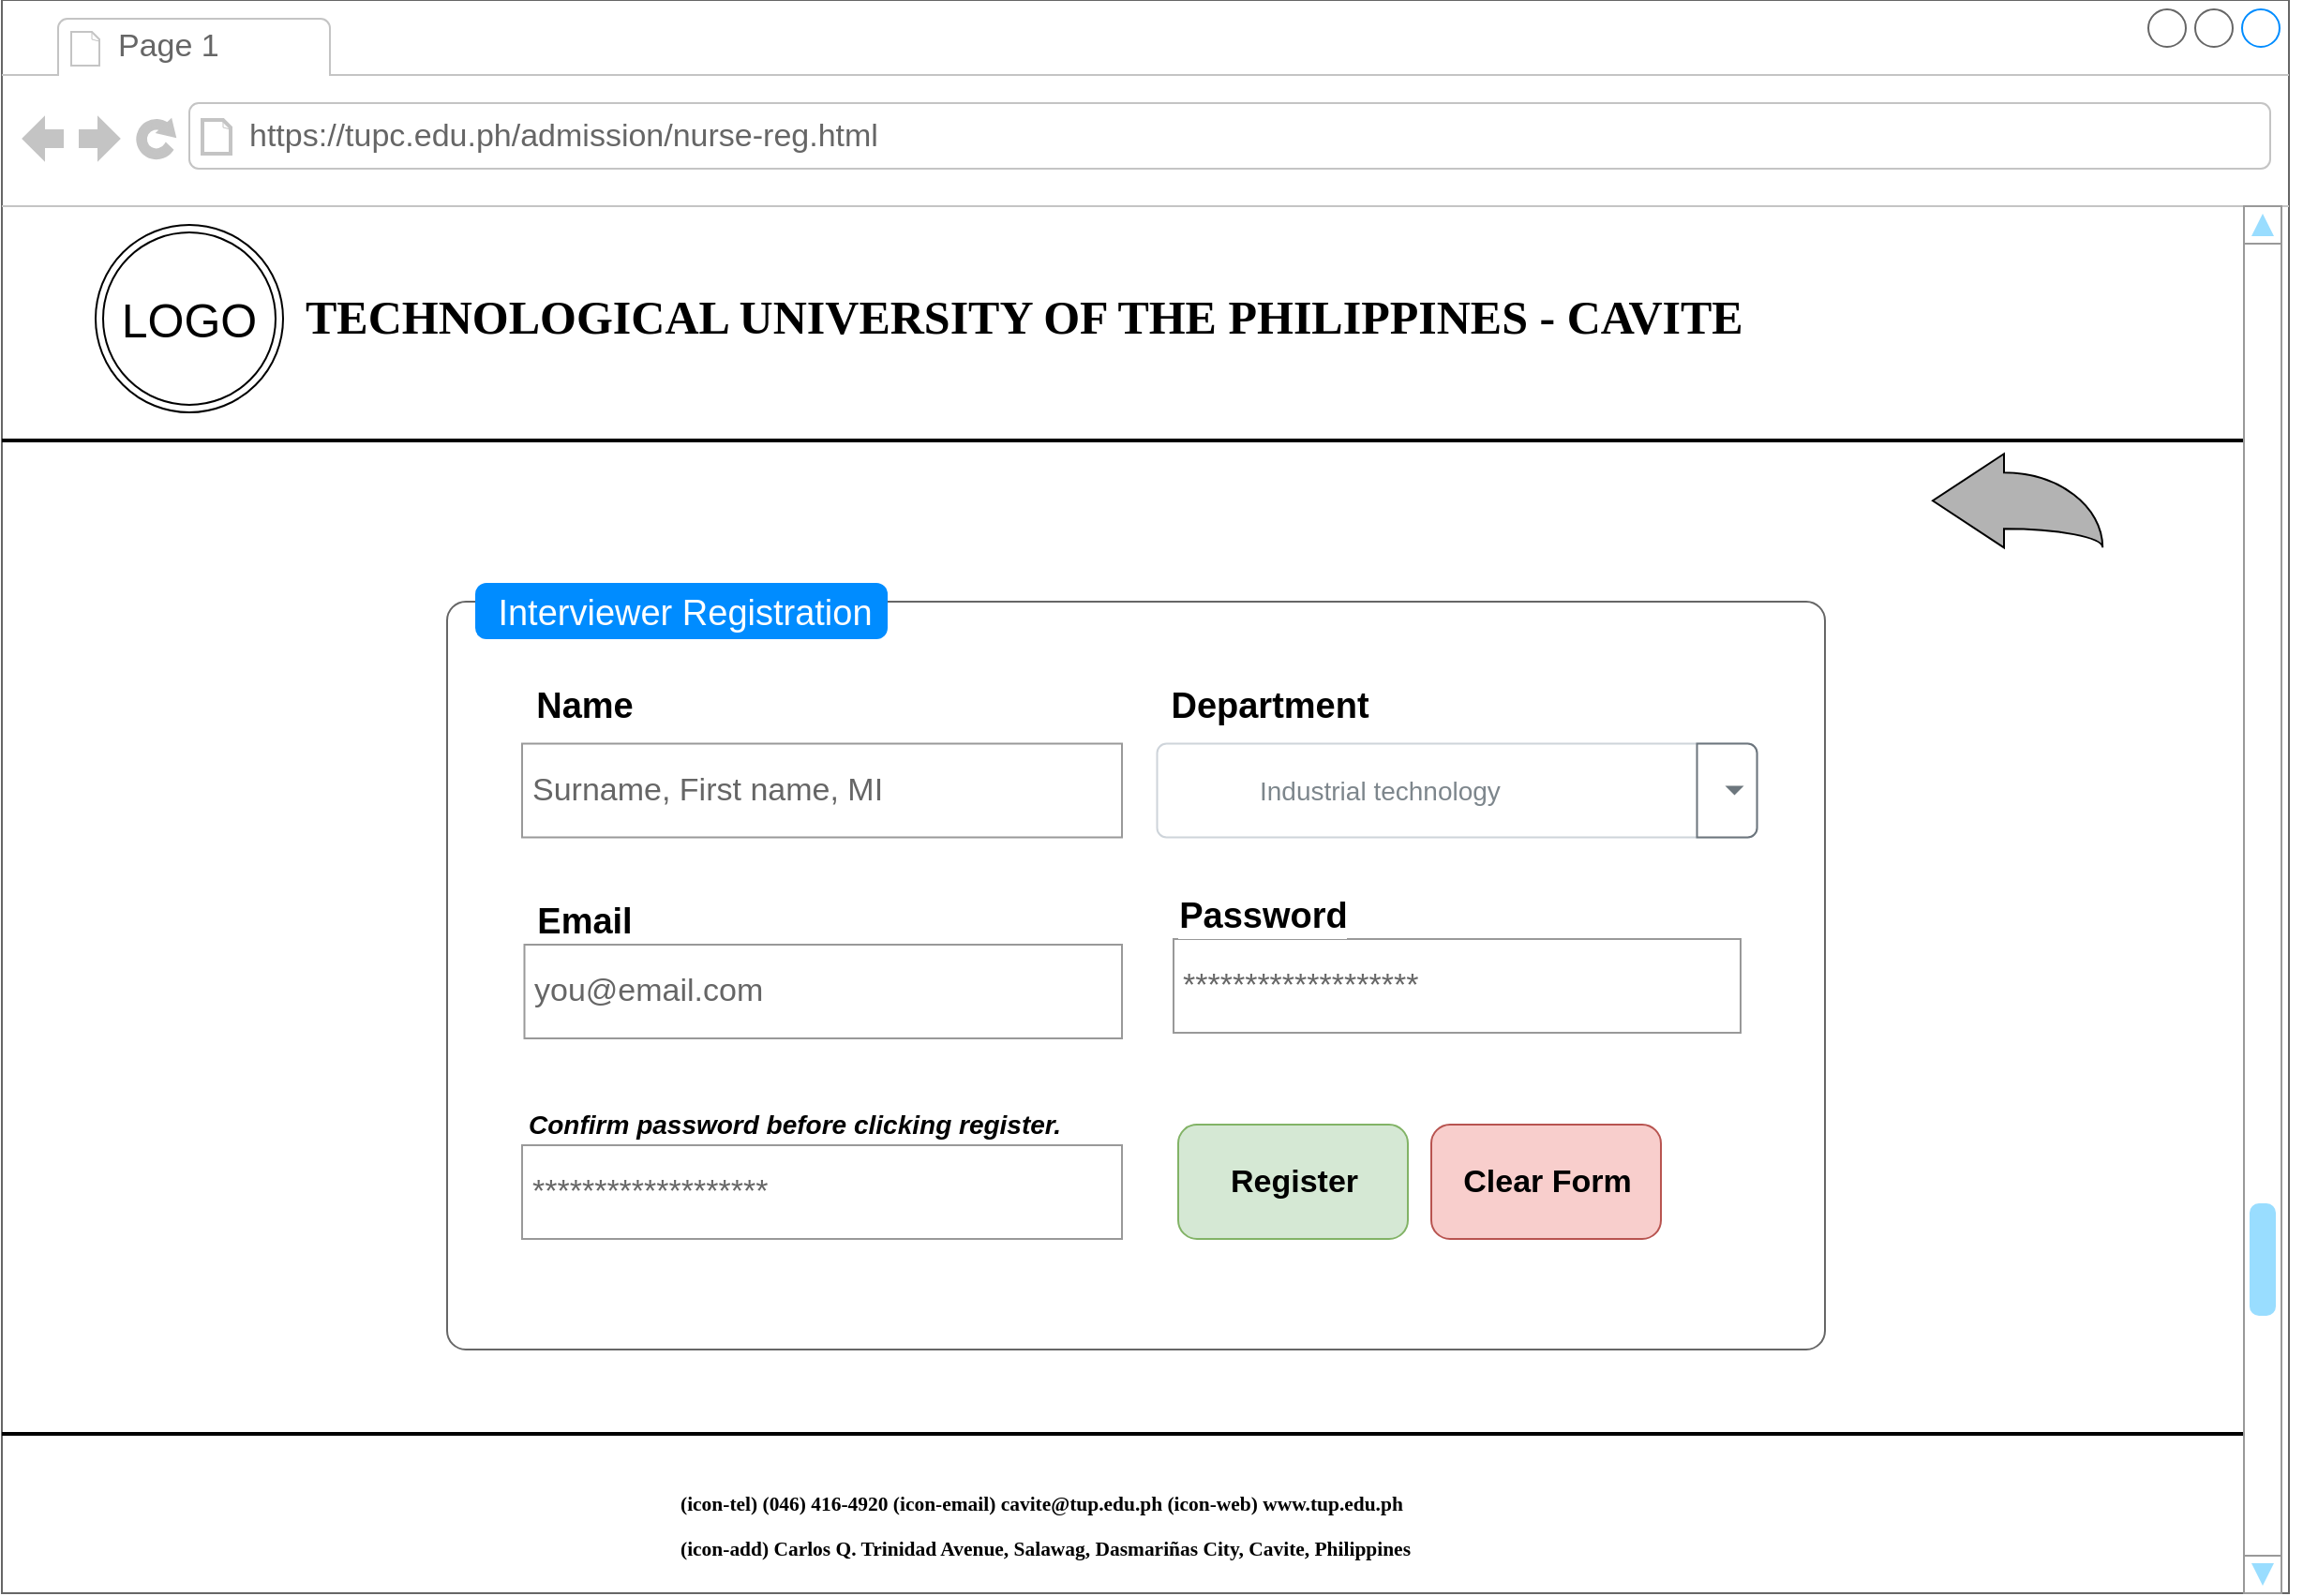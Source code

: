 <mxfile version="15.5.8" type="device"><diagram name="Page-1" id="03018318-947c-dd8e-b7a3-06fadd420f32"><mxGraphModel dx="-79" dy="1391" grid="1" gridSize="10" guides="1" tooltips="1" connect="1" arrows="1" fold="1" page="1" pageScale="1" pageWidth="1100" pageHeight="850" background="none" math="0" shadow="0"><root><mxCell id="0"/><mxCell id="1" parent="0"/><mxCell id="n0NQXah2rbM82Z7HPVSo-7" value="" style="strokeWidth=1;shadow=0;dashed=0;align=center;html=1;shape=mxgraph.mockup.containers.browserWindow;rSize=0;strokeColor=none;strokeColor2=#008cff;strokeColor3=#c4c4c4;mainText=,;recursiveResize=0;fontSize=25;fillColor=none;" parent="1" vertex="1"><mxGeometry x="1280" y="-1" width="1220" height="850" as="geometry"/></mxCell><mxCell id="n0NQXah2rbM82Z7HPVSo-8" value="" style="line;strokeWidth=2;html=1;fontSize=25;" parent="n0NQXah2rbM82Z7HPVSo-7" vertex="1"><mxGeometry y="760" width="1210" height="10" as="geometry"/></mxCell><mxCell id="n0NQXah2rbM82Z7HPVSo-9" value="Page 1" style="strokeWidth=1;shadow=0;dashed=0;align=center;html=1;shape=mxgraph.mockup.containers.anchor;fontSize=17;fontColor=#666666;align=left;" parent="n0NQXah2rbM82Z7HPVSo-7" vertex="1"><mxGeometry x="60" y="12" width="110" height="26" as="geometry"/></mxCell><mxCell id="n0NQXah2rbM82Z7HPVSo-10" value="https://tupc.edu.ph/admission/nurse-reg.html" style="strokeWidth=1;shadow=0;dashed=0;align=center;html=1;shape=mxgraph.mockup.containers.anchor;rSize=0;fontSize=17;fontColor=#666666;align=left;" parent="n0NQXah2rbM82Z7HPVSo-7" vertex="1"><mxGeometry x="130" y="60" width="250" height="26" as="geometry"/></mxCell><mxCell id="n0NQXah2rbM82Z7HPVSo-11" value="&lt;h1&gt;&lt;b&gt;&lt;font style=&quot;font-size: 25px&quot;&gt;TECHNOLOGICAL UNIVERSITY OF THE PHILIPPINES - CAVITE&lt;/font&gt;&lt;/b&gt;&lt;/h1&gt;" style="text;html=1;points=[];align=left;verticalAlign=top;spacingTop=-4;fontSize=14;fontFamily=Verdana" parent="n0NQXah2rbM82Z7HPVSo-7" vertex="1"><mxGeometry x="160" y="130" width="540" height="60" as="geometry"/></mxCell><mxCell id="n0NQXah2rbM82Z7HPVSo-12" value="LOGO" style="ellipse;shape=doubleEllipse;whiteSpace=wrap;html=1;fontSize=25;" parent="n0NQXah2rbM82Z7HPVSo-7" vertex="1"><mxGeometry x="50" y="120" width="100" height="100" as="geometry"/></mxCell><mxCell id="n0NQXah2rbM82Z7HPVSo-13" value="" style="line;strokeWidth=2;html=1;fontSize=25;" parent="n0NQXah2rbM82Z7HPVSo-7" vertex="1"><mxGeometry y="230" width="1210" height="10" as="geometry"/></mxCell><mxCell id="n0NQXah2rbM82Z7HPVSo-14" value="" style="verticalLabelPosition=bottom;shadow=0;dashed=0;align=center;html=1;verticalAlign=top;strokeWidth=1;shape=mxgraph.mockup.navigation.scrollBar;strokeColor=#999999;barPos=20;fillColor2=#99ddff;strokeColor2=none;direction=north;fontSize=25;" parent="n0NQXah2rbM82Z7HPVSo-7" vertex="1"><mxGeometry x="1196" y="110" width="30" height="740" as="geometry"/></mxCell><mxCell id="n0NQXah2rbM82Z7HPVSo-15" value="&lt;span style=&quot;font-family: &amp;#34;euphemia&amp;#34; ; font-size: 10.72px ; font-weight: 700&quot;&gt;(icon-tel) (046) 416-4920 (icon-email) cavite@tup.edu.ph (icon-web) www.tup.edu.ph&lt;br&gt;&lt;/span&gt;&lt;span style=&quot;font-family: &amp;#34;euphemia&amp;#34; ; font-size: 10.72px ; font-weight: 700&quot;&gt;(icon-add) Carlos Q. Trinidad Avenue, Salawag, Dasmariñas City, Cavite, Philippines&lt;/span&gt;&lt;span style=&quot;font-family: &amp;#34;euphemia&amp;#34; ; font-size: 10.72px ; font-weight: 700&quot;&gt;&lt;br&gt;&lt;/span&gt;" style="rounded=0;whiteSpace=wrap;html=1;fontSize=20;strokeWidth=1;fillColor=none;align=left;verticalAlign=top;strokeColor=none;" parent="n0NQXah2rbM82Z7HPVSo-7" vertex="1"><mxGeometry x="360" y="780" width="480" height="60" as="geometry"/></mxCell><mxCell id="n0NQXah2rbM82Z7HPVSo-20" value="" style="shape=mxgraph.mockup.containers.marginRect;rectMarginTop=10;strokeColor=#666666;strokeWidth=1;dashed=0;rounded=1;arcSize=5;recursiveResize=0;fontSize=20;align=left;verticalAlign=top;" parent="n0NQXah2rbM82Z7HPVSo-7" vertex="1"><mxGeometry x="237.5" y="311" width="735" height="409" as="geometry"/></mxCell><mxCell id="n0NQXah2rbM82Z7HPVSo-21" value="Interviewer Registration" style="shape=rect;strokeColor=none;fillColor=#008cff;strokeWidth=1;dashed=0;rounded=1;arcSize=20;fontColor=#ffffff;fontSize=19;spacing=2;spacingTop=-2;align=center;autosize=1;spacingLeft=4;resizeWidth=0;resizeHeight=0;perimeter=none;" parent="n0NQXah2rbM82Z7HPVSo-20" vertex="1"><mxGeometry x="15" width="220" height="30" as="geometry"/></mxCell><mxCell id="n0NQXah2rbM82Z7HPVSo-24" value="&lt;b&gt;Name&lt;br&gt;&lt;/b&gt;" style="rounded=0;whiteSpace=wrap;html=1;fontSize=19;align=center;verticalAlign=top;strokeColor=none;" parent="n0NQXah2rbM82Z7HPVSo-20" vertex="1"><mxGeometry x="41.25" y="47.5" width="63.75" height="30" as="geometry"/></mxCell><mxCell id="n0NQXah2rbM82Z7HPVSo-26" value="Register" style="strokeWidth=1;shadow=0;dashed=0;align=center;html=1;shape=mxgraph.mockup.buttons.button;strokeColor=#82b366;mainText=;buttonStyle=round;fontSize=17;fontStyle=1;fillColor=#d5e8d4;whiteSpace=wrap;" parent="n0NQXah2rbM82Z7HPVSo-20" vertex="1"><mxGeometry x="390" y="289" width="122.5" height="61" as="geometry"/></mxCell><mxCell id="n0NQXah2rbM82Z7HPVSo-28" value="Surname, First name, MI" style="strokeWidth=1;shadow=0;dashed=0;align=center;html=1;shape=mxgraph.mockup.forms.pwField;strokeColor=#999999;mainText=;align=left;fontColor=#666666;fontSize=17;spacingLeft=3;" parent="n0NQXah2rbM82Z7HPVSo-20" vertex="1"><mxGeometry x="40" y="85.75" width="320" height="50" as="geometry"/></mxCell><mxCell id="n0NQXah2rbM82Z7HPVSo-133" value="&lt;b&gt;Department&lt;br&gt;&lt;/b&gt;" style="rounded=0;whiteSpace=wrap;html=1;fontSize=19;align=center;verticalAlign=top;strokeColor=none;" parent="n0NQXah2rbM82Z7HPVSo-20" vertex="1"><mxGeometry x="387.5" y="47.5" width="102.5" height="30" as="geometry"/></mxCell><mxCell id="n0NQXah2rbM82Z7HPVSo-275" value="&lt;b&gt;Email&lt;br&gt;&lt;/b&gt;" style="rounded=0;whiteSpace=wrap;html=1;fontSize=19;align=center;verticalAlign=top;strokeColor=none;" parent="n0NQXah2rbM82Z7HPVSo-20" vertex="1"><mxGeometry x="43.13" y="163" width="60" height="30" as="geometry"/></mxCell><mxCell id="kO7okXbt-0vZTai3p5hb-5" value="you@email.com" style="strokeWidth=1;shadow=0;dashed=0;align=center;html=1;shape=mxgraph.mockup.forms.pwField;strokeColor=#999999;mainText=;align=left;fontColor=#666666;fontSize=17;spacingLeft=3;" parent="n0NQXah2rbM82Z7HPVSo-20" vertex="1"><mxGeometry x="41.25" y="193" width="318.75" height="50" as="geometry"/></mxCell><mxCell id="kO7okXbt-0vZTai3p5hb-7" value="*******************" style="strokeWidth=1;shadow=0;dashed=0;align=center;html=1;shape=mxgraph.mockup.forms.pwField;strokeColor=#999999;mainText=;align=left;fontColor=#666666;fontSize=17;spacingLeft=3;" parent="n0NQXah2rbM82Z7HPVSo-20" vertex="1"><mxGeometry x="387.5" y="190" width="302.5" height="50" as="geometry"/></mxCell><mxCell id="kO7okXbt-0vZTai3p5hb-8" value="&lt;b&gt;&lt;i&gt;&lt;font style=&quot;font-size: 14px&quot;&gt;Confirm password before clicking register.&lt;/font&gt;&lt;/i&gt;&lt;br&gt;&lt;/b&gt;" style="rounded=0;whiteSpace=wrap;html=1;fontSize=19;align=center;verticalAlign=top;strokeColor=none;" parent="n0NQXah2rbM82Z7HPVSo-20" vertex="1"><mxGeometry x="40" y="270" width="290" height="30" as="geometry"/></mxCell><mxCell id="kO7okXbt-0vZTai3p5hb-10" value="Clear Form" style="strokeWidth=1;shadow=0;dashed=0;align=center;html=1;shape=mxgraph.mockup.buttons.button;strokeColor=#b85450;mainText=;buttonStyle=round;fontSize=17;fontStyle=1;fillColor=#f8cecc;whiteSpace=wrap;" parent="n0NQXah2rbM82Z7HPVSo-20" vertex="1"><mxGeometry x="525" y="289" width="122.5" height="61" as="geometry"/></mxCell><mxCell id="kO7okXbt-0vZTai3p5hb-13" value="&lt;b&gt;Password&lt;br&gt;&lt;/b&gt;" style="rounded=0;whiteSpace=wrap;html=1;fontSize=19;align=center;verticalAlign=top;strokeColor=none;" parent="n0NQXah2rbM82Z7HPVSo-20" vertex="1"><mxGeometry x="390" y="160" width="90" height="30" as="geometry"/></mxCell><mxCell id="kO7okXbt-0vZTai3p5hb-14" value="*******************" style="strokeWidth=1;shadow=0;dashed=0;align=center;html=1;shape=mxgraph.mockup.forms.pwField;strokeColor=#999999;mainText=;align=left;fontColor=#666666;fontSize=17;spacingLeft=3;" parent="n0NQXah2rbM82Z7HPVSo-20" vertex="1"><mxGeometry x="40" y="300" width="320" height="50" as="geometry"/></mxCell><mxCell id="5apc7V9gVqqpiOsLmMzf-1" value="Industrial technology" style="html=1;shadow=0;dashed=0;shape=mxgraph.bootstrap.rrect;rSize=5;strokeColor=#CED4DA;html=1;whiteSpace=wrap;fillColor=#FFFFFF;fontColor=#7D868C;align=left;spacing=15;spacingLeft=40;fontSize=14;" vertex="1" parent="n0NQXah2rbM82Z7HPVSo-20"><mxGeometry x="378.75" y="85.75" width="320" height="50" as="geometry"/></mxCell><mxCell id="5apc7V9gVqqpiOsLmMzf-2" value="" style="html=1;shadow=0;dashed=0;shape=mxgraph.bootstrap.rightButton;strokeColor=#6C757D;gradientColor=inherit;fontColor=inherit;fillColor=inherit;rSize=5;perimeter=none;whiteSpace=wrap;resizeHeight=1;fontSize=14;align=left;spacing=15;" vertex="1" parent="5apc7V9gVqqpiOsLmMzf-1"><mxGeometry x="1" width="32" height="50" relative="1" as="geometry"><mxPoint x="-32" as="offset"/></mxGeometry></mxCell><mxCell id="5apc7V9gVqqpiOsLmMzf-3" value="" style="shape=triangle;direction=south;fillColor=#6C767D;strokeColor=none;perimeter=none;fontSize=12;" vertex="1" parent="5apc7V9gVqqpiOsLmMzf-2"><mxGeometry x="1" y="0.5" width="10" height="5" relative="1" as="geometry"><mxPoint x="-17" y="-2.5" as="offset"/></mxGeometry></mxCell><mxCell id="n0NQXah2rbM82Z7HPVSo-33" value="" style="html=1;shadow=0;dashed=0;align=right;verticalAlign=bottom;shape=mxgraph.arrows2.jumpInArrow;dy=15;dx=38;arrowHead=55;rotation=-180;textDirection=ltr;labelPosition=left;verticalLabelPosition=top;flipV=1;fillColor=#B3B3B3;" parent="n0NQXah2rbM82Z7HPVSo-7" vertex="1"><mxGeometry x="1030" y="242.14" width="90.62" height="50" as="geometry"/></mxCell></root></mxGraphModel></diagram></mxfile>